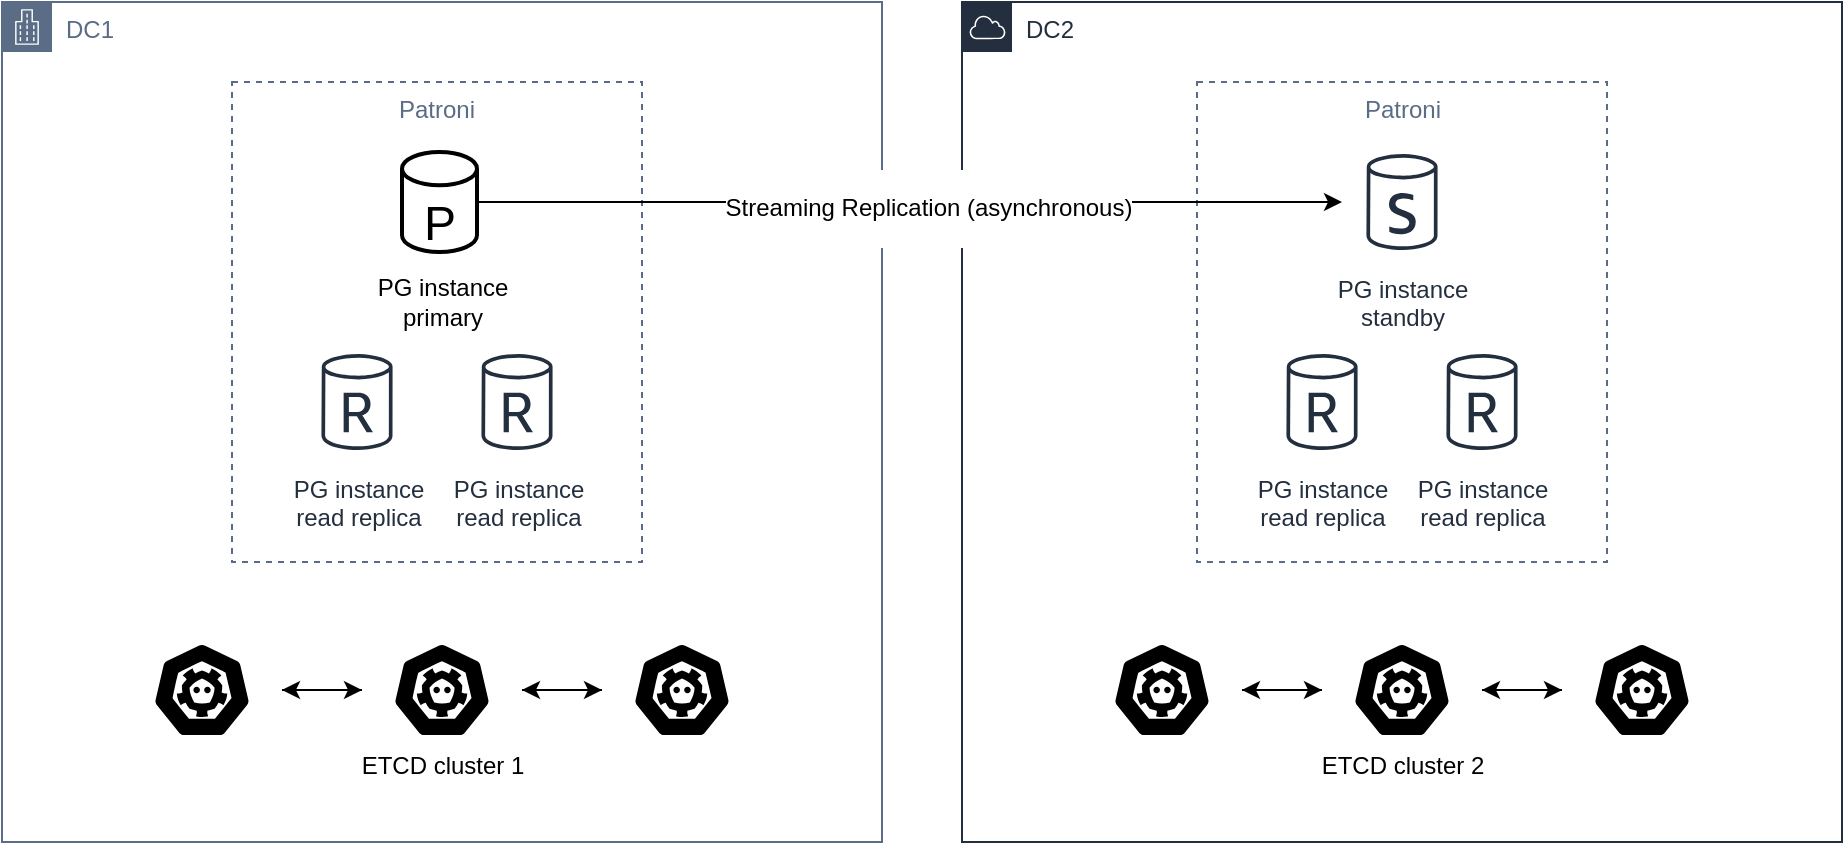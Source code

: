<mxfile version="21.0.6" type="device"><diagram name="Page-1" id="Xu3tU9JEMeQEUPilRV_D"><mxGraphModel dx="1434" dy="822" grid="1" gridSize="10" guides="1" tooltips="1" connect="1" arrows="1" fold="1" page="1" pageScale="1" pageWidth="1169" pageHeight="827" math="0" shadow="0"><root><mxCell id="0"/><mxCell id="1" parent="0"/><mxCell id="OmZR1TVkWlzKI5GjDunu-1" value="DC2" style="points=[[0,0],[0.25,0],[0.5,0],[0.75,0],[1,0],[1,0.25],[1,0.5],[1,0.75],[1,1],[0.75,1],[0.5,1],[0.25,1],[0,1],[0,0.75],[0,0.5],[0,0.25]];outlineConnect=0;gradientColor=none;html=1;whiteSpace=wrap;fontSize=12;fontStyle=0;container=1;pointerEvents=0;collapsible=0;recursiveResize=0;shape=mxgraph.aws4.group;grIcon=mxgraph.aws4.group_aws_cloud;strokeColor=#232F3E;fillColor=none;verticalAlign=top;align=left;spacingLeft=30;fontColor=#232F3E;dashed=0;" parent="1" vertex="1"><mxGeometry x="520" y="40" width="440" height="420" as="geometry"/></mxCell><mxCell id="OmZR1TVkWlzKI5GjDunu-2" value="Patroni" style="fillColor=none;strokeColor=#5A6C86;dashed=1;verticalAlign=top;fontStyle=0;fontColor=#5A6C86;whiteSpace=wrap;html=1;" parent="OmZR1TVkWlzKI5GjDunu-1" vertex="1"><mxGeometry x="117.5" y="40" width="205" height="240" as="geometry"/></mxCell><mxCell id="OmZR1TVkWlzKI5GjDunu-3" value="PG instance&lt;br&gt;standby" style="sketch=0;outlineConnect=0;fontColor=#232F3E;gradientColor=none;strokeColor=#232F3E;fillColor=#ffffff;dashed=0;verticalLabelPosition=bottom;verticalAlign=top;align=center;html=1;fontSize=12;fontStyle=0;aspect=fixed;shape=mxgraph.aws4.resourceIcon;resIcon=mxgraph.aws4.db_instance_standby;" parent="OmZR1TVkWlzKI5GjDunu-1" vertex="1"><mxGeometry x="190" y="70" width="60" height="60" as="geometry"/></mxCell><mxCell id="OmZR1TVkWlzKI5GjDunu-4" value="PG instance&lt;br&gt;read replica" style="sketch=0;outlineConnect=0;fontColor=#232F3E;gradientColor=none;strokeColor=#232F3E;fillColor=#ffffff;dashed=0;verticalLabelPosition=bottom;verticalAlign=top;align=center;html=1;fontSize=12;fontStyle=0;aspect=fixed;shape=mxgraph.aws4.resourceIcon;resIcon=mxgraph.aws4.db_instance_read_replica;" parent="OmZR1TVkWlzKI5GjDunu-1" vertex="1"><mxGeometry x="150" y="170" width="60" height="60" as="geometry"/></mxCell><mxCell id="OmZR1TVkWlzKI5GjDunu-5" value="PG instance&lt;br&gt;read replica" style="sketch=0;outlineConnect=0;fontColor=#232F3E;gradientColor=none;strokeColor=#232F3E;fillColor=#ffffff;dashed=0;verticalLabelPosition=bottom;verticalAlign=top;align=center;html=1;fontSize=12;fontStyle=0;aspect=fixed;shape=mxgraph.aws4.resourceIcon;resIcon=mxgraph.aws4.db_instance_read_replica;" parent="OmZR1TVkWlzKI5GjDunu-1" vertex="1"><mxGeometry x="230" y="170" width="60" height="60" as="geometry"/></mxCell><mxCell id="OmZR1TVkWlzKI5GjDunu-6" value="ETCD cluster 2" style="sketch=0;html=1;dashed=0;whitespace=wrap;fillColor=#000000;strokeColor=#ffffff;points=[[0.005,0.63,0],[0.1,0.2,0],[0.9,0.2,0],[0.5,0,0],[0.995,0.63,0],[0.72,0.99,0],[0.5,1,0],[0.28,0.99,0]];verticalLabelPosition=bottom;align=center;verticalAlign=top;shape=mxgraph.kubernetes.icon;prIcon=etcd" parent="OmZR1TVkWlzKI5GjDunu-1" vertex="1"><mxGeometry x="180" y="320" width="80" height="48" as="geometry"/></mxCell><mxCell id="OmZR1TVkWlzKI5GjDunu-7" value="" style="sketch=0;html=1;dashed=0;whitespace=wrap;fillColor=#000000;strokeColor=#ffffff;points=[[0.005,0.63,0],[0.1,0.2,0],[0.9,0.2,0],[0.5,0,0],[0.995,0.63,0],[0.72,0.99,0],[0.5,1,0],[0.28,0.99,0]];verticalLabelPosition=bottom;align=center;verticalAlign=top;shape=mxgraph.kubernetes.icon;prIcon=etcd" parent="OmZR1TVkWlzKI5GjDunu-1" vertex="1"><mxGeometry x="60" y="320" width="80" height="48" as="geometry"/></mxCell><mxCell id="OmZR1TVkWlzKI5GjDunu-8" style="edgeStyle=orthogonalEdgeStyle;rounded=0;orthogonalLoop=1;jettySize=auto;html=1;" parent="OmZR1TVkWlzKI5GjDunu-1" source="OmZR1TVkWlzKI5GjDunu-9" target="OmZR1TVkWlzKI5GjDunu-6" edge="1"><mxGeometry relative="1" as="geometry"><mxPoint x="280" y="344" as="targetPoint"/></mxGeometry></mxCell><mxCell id="OmZR1TVkWlzKI5GjDunu-9" value="" style="sketch=0;html=1;dashed=0;whitespace=wrap;fillColor=#000000;strokeColor=#ffffff;points=[[0.005,0.63,0],[0.1,0.2,0],[0.9,0.2,0],[0.5,0,0],[0.995,0.63,0],[0.72,0.99,0],[0.5,1,0],[0.28,0.99,0]];verticalLabelPosition=bottom;align=center;verticalAlign=top;shape=mxgraph.kubernetes.icon;prIcon=etcd" parent="OmZR1TVkWlzKI5GjDunu-1" vertex="1"><mxGeometry x="300" y="320" width="80" height="48" as="geometry"/></mxCell><mxCell id="OmZR1TVkWlzKI5GjDunu-10" style="edgeStyle=orthogonalEdgeStyle;rounded=0;orthogonalLoop=1;jettySize=auto;html=1;" parent="OmZR1TVkWlzKI5GjDunu-1" source="OmZR1TVkWlzKI5GjDunu-7" target="OmZR1TVkWlzKI5GjDunu-6" edge="1"><mxGeometry relative="1" as="geometry"/></mxCell><mxCell id="OmZR1TVkWlzKI5GjDunu-11" style="edgeStyle=orthogonalEdgeStyle;rounded=0;orthogonalLoop=1;jettySize=auto;html=1;" parent="OmZR1TVkWlzKI5GjDunu-1" source="OmZR1TVkWlzKI5GjDunu-6" target="OmZR1TVkWlzKI5GjDunu-9" edge="1"><mxGeometry relative="1" as="geometry"/></mxCell><mxCell id="OmZR1TVkWlzKI5GjDunu-12" style="edgeStyle=orthogonalEdgeStyle;rounded=0;orthogonalLoop=1;jettySize=auto;html=1;" parent="OmZR1TVkWlzKI5GjDunu-1" source="OmZR1TVkWlzKI5GjDunu-6" target="OmZR1TVkWlzKI5GjDunu-7" edge="1"><mxGeometry relative="1" as="geometry"/></mxCell><mxCell id="OmZR1TVkWlzKI5GjDunu-13" value="DC1&lt;span style=&quot;white-space: pre;&quot;&gt;&#9;&lt;/span&gt;" style="points=[[0,0],[0.25,0],[0.5,0],[0.75,0],[1,0],[1,0.25],[1,0.5],[1,0.75],[1,1],[0.75,1],[0.5,1],[0.25,1],[0,1],[0,0.75],[0,0.5],[0,0.25]];outlineConnect=0;gradientColor=none;html=1;whiteSpace=wrap;fontSize=12;fontStyle=0;container=1;pointerEvents=0;collapsible=0;recursiveResize=0;shape=mxgraph.aws4.group;grIcon=mxgraph.aws4.group_corporate_data_center;strokeColor=#5A6C86;fillColor=none;verticalAlign=top;align=left;spacingLeft=30;fontColor=#5A6C86;dashed=0;" parent="1" vertex="1"><mxGeometry x="40" y="40" width="440" height="420" as="geometry"/></mxCell><mxCell id="OmZR1TVkWlzKI5GjDunu-14" value="Patroni" style="fillColor=none;strokeColor=#5A6C86;dashed=1;verticalAlign=top;fontStyle=0;fontColor=#5A6C86;whiteSpace=wrap;html=1;" parent="OmZR1TVkWlzKI5GjDunu-13" vertex="1"><mxGeometry x="115" y="40" width="205" height="240" as="geometry"/></mxCell><mxCell id="OmZR1TVkWlzKI5GjDunu-15" value="PG instance&lt;br&gt;read replica" style="sketch=0;outlineConnect=0;fontColor=#232F3E;gradientColor=none;strokeColor=#232F3E;fillColor=#ffffff;dashed=0;verticalLabelPosition=bottom;verticalAlign=top;align=center;html=1;fontSize=12;fontStyle=0;aspect=fixed;shape=mxgraph.aws4.resourceIcon;resIcon=mxgraph.aws4.db_instance_read_replica;" parent="OmZR1TVkWlzKI5GjDunu-13" vertex="1"><mxGeometry x="147.5" y="170" width="60" height="60" as="geometry"/></mxCell><mxCell id="OmZR1TVkWlzKI5GjDunu-17" value="PG instance&lt;br&gt;read replica" style="sketch=0;outlineConnect=0;fontColor=#232F3E;gradientColor=none;strokeColor=#232F3E;fillColor=#ffffff;dashed=0;verticalLabelPosition=bottom;verticalAlign=top;align=center;html=1;fontSize=12;fontStyle=0;aspect=fixed;shape=mxgraph.aws4.resourceIcon;resIcon=mxgraph.aws4.db_instance_read_replica;" parent="OmZR1TVkWlzKI5GjDunu-13" vertex="1"><mxGeometry x="227.5" y="170" width="60" height="60" as="geometry"/></mxCell><mxCell id="OmZR1TVkWlzKI5GjDunu-18" value="ETCD cluster 1" style="sketch=0;html=1;dashed=0;whitespace=wrap;fillColor=#000000;strokeColor=#ffffff;points=[[0.005,0.63,0],[0.1,0.2,0],[0.9,0.2,0],[0.5,0,0],[0.995,0.63,0],[0.72,0.99,0],[0.5,1,0],[0.28,0.99,0]];verticalLabelPosition=bottom;align=center;verticalAlign=top;shape=mxgraph.kubernetes.icon;prIcon=etcd" parent="OmZR1TVkWlzKI5GjDunu-13" vertex="1"><mxGeometry x="180" y="320" width="80" height="48" as="geometry"/></mxCell><mxCell id="OmZR1TVkWlzKI5GjDunu-19" value="" style="sketch=0;html=1;dashed=0;whitespace=wrap;fillColor=#000000;strokeColor=#ffffff;points=[[0.005,0.63,0],[0.1,0.2,0],[0.9,0.2,0],[0.5,0,0],[0.995,0.63,0],[0.72,0.99,0],[0.5,1,0],[0.28,0.99,0]];verticalLabelPosition=bottom;align=center;verticalAlign=top;shape=mxgraph.kubernetes.icon;prIcon=etcd" parent="OmZR1TVkWlzKI5GjDunu-13" vertex="1"><mxGeometry x="60" y="320" width="80" height="48" as="geometry"/></mxCell><mxCell id="OmZR1TVkWlzKI5GjDunu-20" style="edgeStyle=orthogonalEdgeStyle;rounded=0;orthogonalLoop=1;jettySize=auto;html=1;" parent="OmZR1TVkWlzKI5GjDunu-13" source="OmZR1TVkWlzKI5GjDunu-21" target="OmZR1TVkWlzKI5GjDunu-18" edge="1"><mxGeometry relative="1" as="geometry"><mxPoint x="280" y="344" as="targetPoint"/></mxGeometry></mxCell><mxCell id="OmZR1TVkWlzKI5GjDunu-21" value="" style="sketch=0;html=1;dashed=0;whitespace=wrap;fillColor=#000000;strokeColor=#ffffff;points=[[0.005,0.63,0],[0.1,0.2,0],[0.9,0.2,0],[0.5,0,0],[0.995,0.63,0],[0.72,0.99,0],[0.5,1,0],[0.28,0.99,0]];verticalLabelPosition=bottom;align=center;verticalAlign=top;shape=mxgraph.kubernetes.icon;prIcon=etcd" parent="OmZR1TVkWlzKI5GjDunu-13" vertex="1"><mxGeometry x="300" y="320" width="80" height="48" as="geometry"/></mxCell><mxCell id="OmZR1TVkWlzKI5GjDunu-22" style="edgeStyle=orthogonalEdgeStyle;rounded=0;orthogonalLoop=1;jettySize=auto;html=1;" parent="OmZR1TVkWlzKI5GjDunu-13" source="OmZR1TVkWlzKI5GjDunu-19" target="OmZR1TVkWlzKI5GjDunu-18" edge="1"><mxGeometry relative="1" as="geometry"/></mxCell><mxCell id="OmZR1TVkWlzKI5GjDunu-23" style="edgeStyle=orthogonalEdgeStyle;rounded=0;orthogonalLoop=1;jettySize=auto;html=1;" parent="OmZR1TVkWlzKI5GjDunu-13" source="OmZR1TVkWlzKI5GjDunu-18" target="OmZR1TVkWlzKI5GjDunu-21" edge="1"><mxGeometry relative="1" as="geometry"/></mxCell><mxCell id="OmZR1TVkWlzKI5GjDunu-24" style="edgeStyle=orthogonalEdgeStyle;rounded=0;orthogonalLoop=1;jettySize=auto;html=1;" parent="OmZR1TVkWlzKI5GjDunu-13" source="OmZR1TVkWlzKI5GjDunu-18" target="OmZR1TVkWlzKI5GjDunu-19" edge="1"><mxGeometry relative="1" as="geometry"/></mxCell><mxCell id="ktds6Q8WBevhEdw1qpPe-3" value="&lt;div&gt;&lt;br&gt;&lt;/div&gt;&lt;div style=&quot;font-size: 6px;&quot;&gt;&lt;br&gt;&lt;/div&gt;&lt;div&gt;&lt;font style=&quot;font-size: 13px;&quot;&gt;&lt;font style=&quot;font-size: 14px;&quot;&gt;&lt;font style=&quot;font-size: 15px;&quot;&gt;&lt;font style=&quot;font-size: 16px;&quot;&gt;&lt;font style=&quot;font-size: 17px;&quot;&gt;&lt;font style=&quot;font-size: 18px;&quot;&gt;&lt;font style=&quot;font-size: 19px;&quot;&gt;&lt;font style=&quot;font-size: 20px;&quot;&gt;&lt;font style=&quot;font-size: 21px;&quot;&gt;&lt;font style=&quot;font-size: 22px;&quot;&gt;&lt;font style=&quot;font-size: 23px;&quot;&gt;&lt;font style=&quot;font-size: 24px;&quot;&gt;P&lt;/font&gt;&lt;/font&gt;&lt;/font&gt;&lt;/font&gt;&lt;/font&gt;&lt;/font&gt;&lt;/font&gt;&lt;/font&gt;&lt;/font&gt;&lt;/font&gt;&lt;/font&gt;&lt;/font&gt;&lt;/div&gt;" style="strokeWidth=2;html=1;shape=mxgraph.flowchart.database;whiteSpace=wrap;" parent="OmZR1TVkWlzKI5GjDunu-13" vertex="1"><mxGeometry x="200" y="75" width="37.5" height="50" as="geometry"/></mxCell><mxCell id="ktds6Q8WBevhEdw1qpPe-6" value="&lt;div style=&quot;font-size: 12px;&quot;&gt;&lt;font style=&quot;font-size: 12px;&quot;&gt;PG instance&lt;/font&gt;&lt;/div&gt;&lt;div style=&quot;font-size: 12px;&quot;&gt;&lt;font style=&quot;font-size: 12px;&quot;&gt;&lt;font style=&quot;font-size: 12px;&quot;&gt;primary&lt;/font&gt;&lt;br&gt;&lt;/font&gt;&lt;/div&gt;" style="text;html=1;align=center;verticalAlign=middle;resizable=0;points=[];autosize=1;strokeColor=none;fillColor=none;fontSize=24;" parent="OmZR1TVkWlzKI5GjDunu-13" vertex="1"><mxGeometry x="175" y="130" width="90" height="40" as="geometry"/></mxCell><mxCell id="ktds6Q8WBevhEdw1qpPe-4" style="edgeStyle=orthogonalEdgeStyle;rounded=0;orthogonalLoop=1;jettySize=auto;html=1;" parent="1" source="ktds6Q8WBevhEdw1qpPe-3" target="OmZR1TVkWlzKI5GjDunu-3" edge="1"><mxGeometry relative="1" as="geometry"/></mxCell><mxCell id="ktds6Q8WBevhEdw1qpPe-5" value="&lt;h3 style=&quot;font-size: 12px;&quot; class=&quot;title&quot;&gt;&lt;font style=&quot;font-size: 12px;&quot;&gt;&lt;span style=&quot;font-weight: normal;&quot;&gt;Streaming Replication (asynchronous)&lt;/span&gt;&lt;/font&gt;&lt;/h3&gt;" style="edgeLabel;html=1;align=center;verticalAlign=middle;resizable=0;points=[];" parent="ktds6Q8WBevhEdw1qpPe-4" vertex="1" connectable="0"><mxGeometry x="0.043" y="-3" relative="1" as="geometry"><mxPoint as="offset"/></mxGeometry></mxCell></root></mxGraphModel></diagram></mxfile>